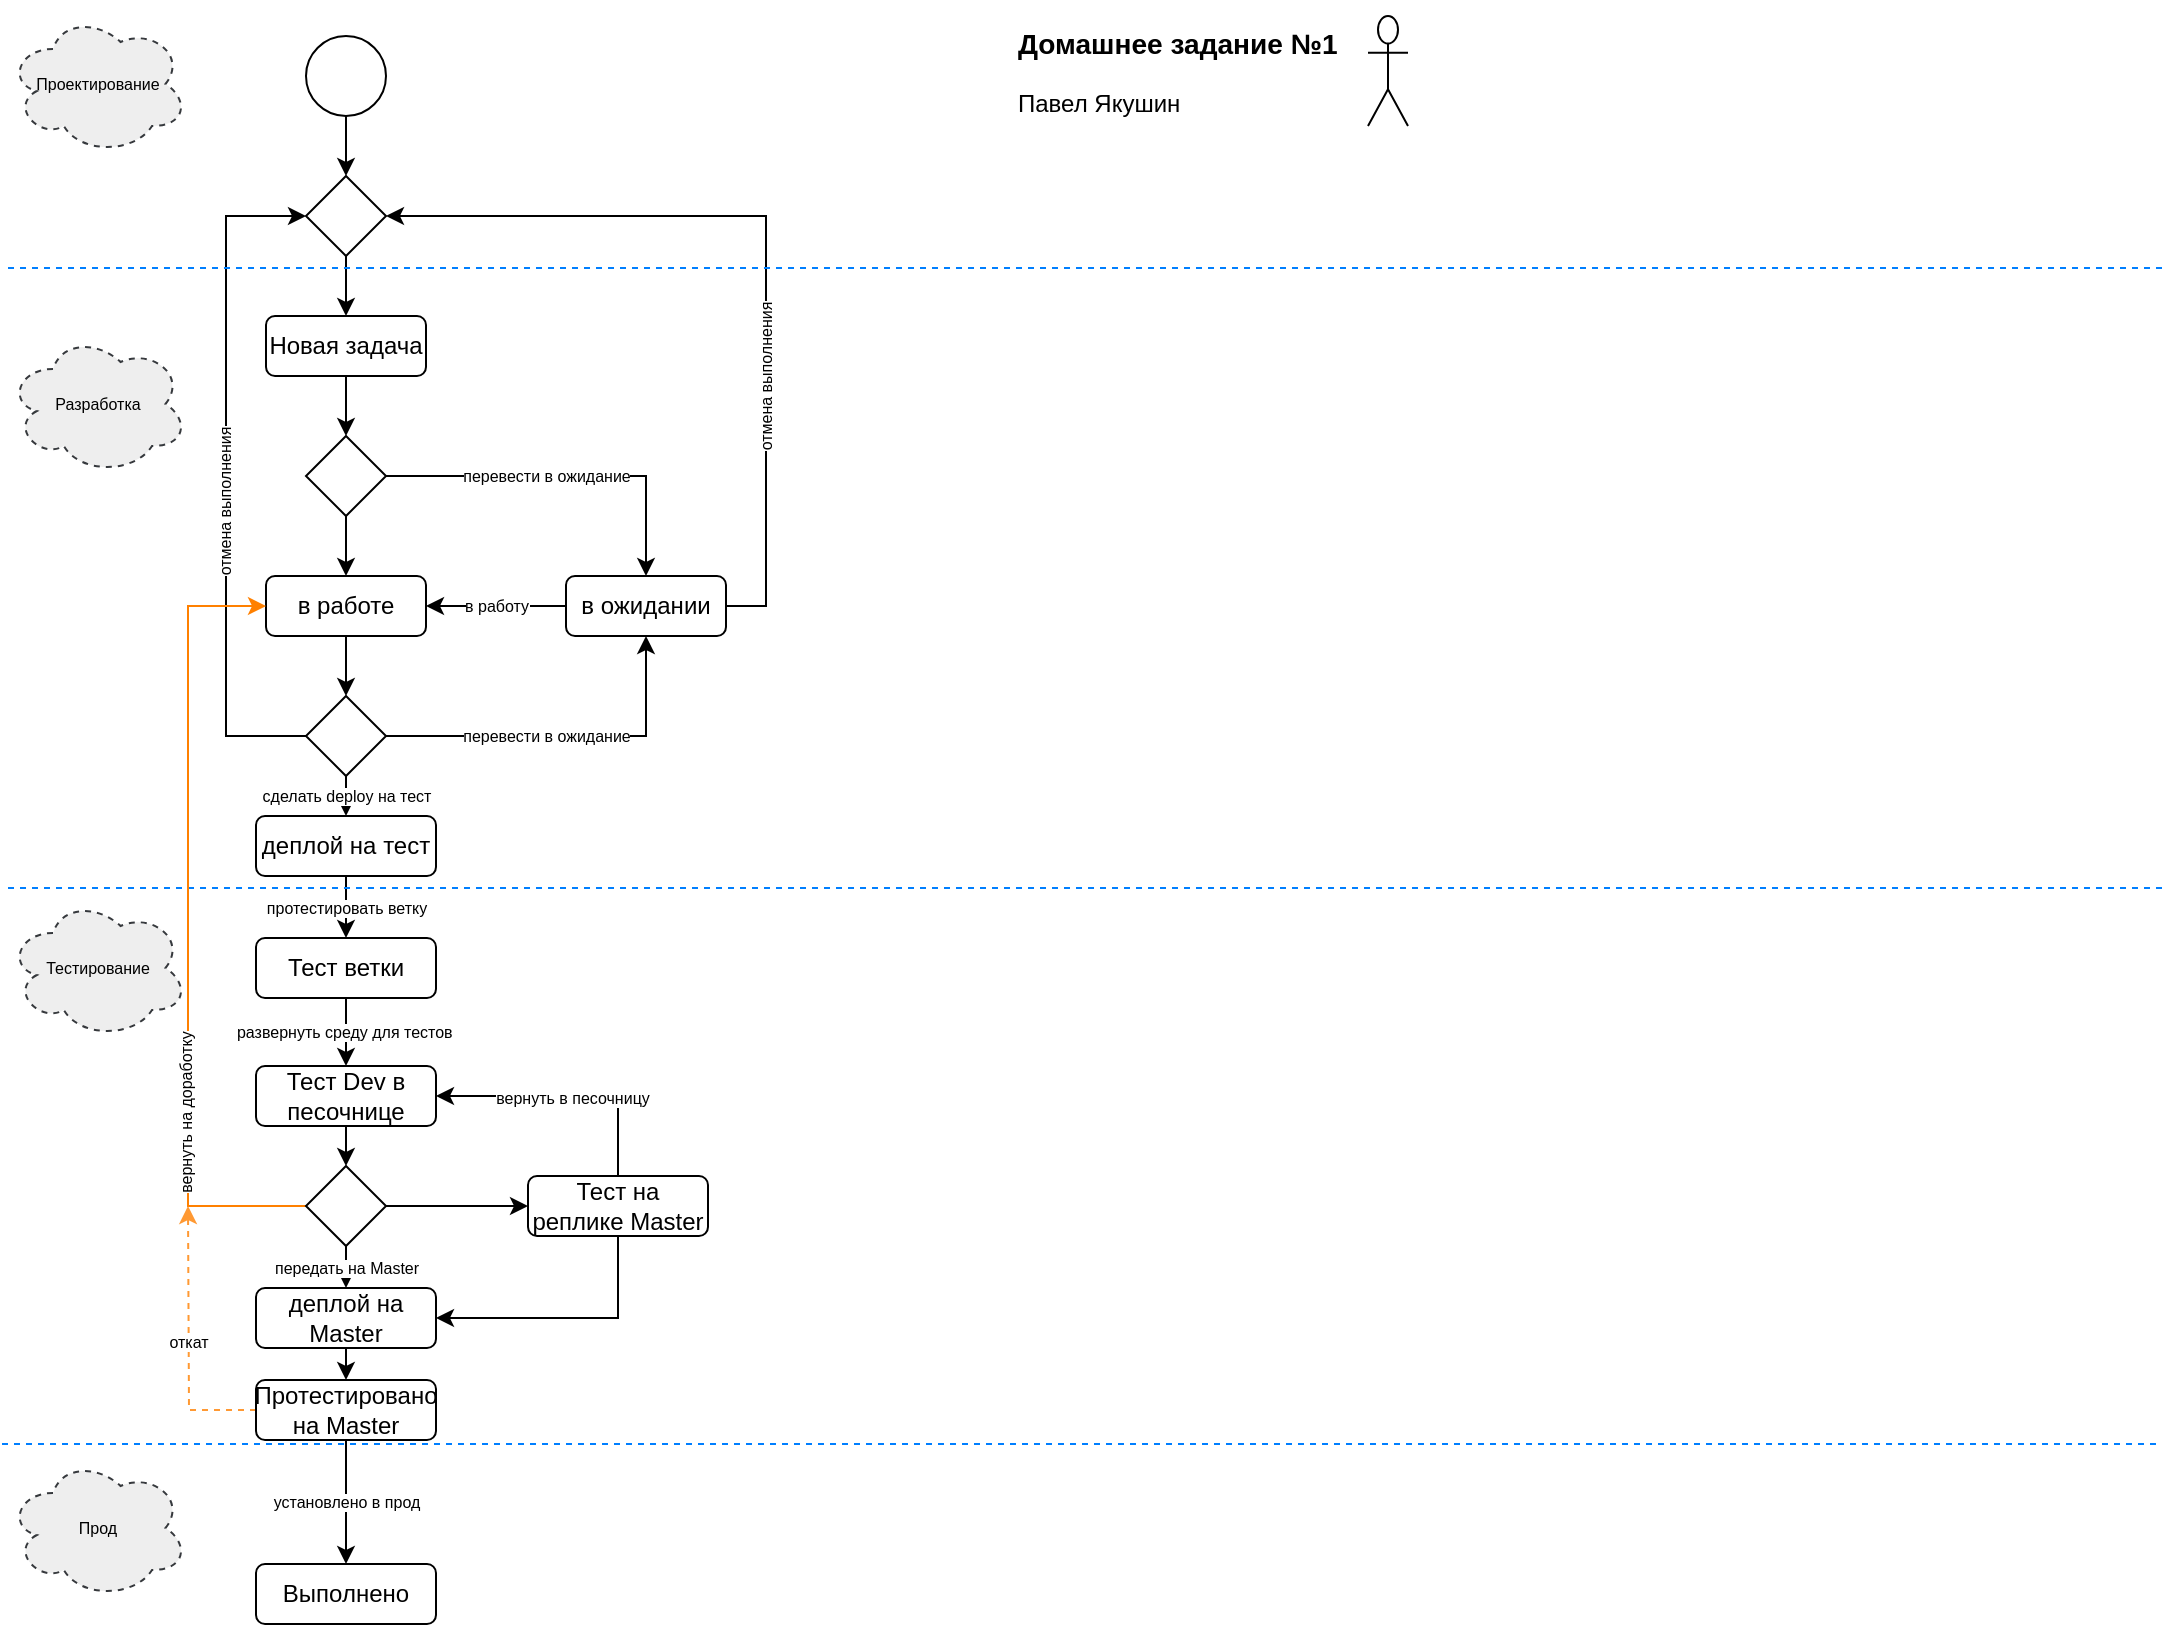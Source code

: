 <mxfile version="20.2.7" type="device"><diagram id="JqH9xFx2tMxpM2VEnvRs" name="Страница 1"><mxGraphModel dx="1718" dy="2047" grid="1" gridSize="10" guides="1" tooltips="1" connect="1" arrows="1" fold="1" page="1" pageScale="1" pageWidth="827" pageHeight="1169" math="0" shadow="0"><root><mxCell id="0"/><mxCell id="1" parent="0"/><mxCell id="brXWPGAup2Tqfl01qgLT-1" value="" style="edgeStyle=orthogonalEdgeStyle;rounded=0;orthogonalLoop=1;jettySize=auto;html=1;" parent="1" source="brXWPGAup2Tqfl01qgLT-2" target="brXWPGAup2Tqfl01qgLT-6" edge="1"><mxGeometry relative="1" as="geometry"/></mxCell><mxCell id="brXWPGAup2Tqfl01qgLT-2" value="" style="ellipse;whiteSpace=wrap;html=1;aspect=fixed;" parent="1" vertex="1"><mxGeometry x="159" y="15" width="40" height="40" as="geometry"/></mxCell><mxCell id="brXWPGAup2Tqfl01qgLT-3" value="" style="edgeStyle=orthogonalEdgeStyle;rounded=0;orthogonalLoop=1;jettySize=auto;html=1;" parent="1" source="brXWPGAup2Tqfl01qgLT-4" target="brXWPGAup2Tqfl01qgLT-12" edge="1"><mxGeometry relative="1" as="geometry"/></mxCell><mxCell id="brXWPGAup2Tqfl01qgLT-4" value="Новая задача" style="rounded=1;whiteSpace=wrap;html=1;" parent="1" vertex="1"><mxGeometry x="139" y="155" width="80" height="30" as="geometry"/></mxCell><mxCell id="brXWPGAup2Tqfl01qgLT-5" value="" style="edgeStyle=orthogonalEdgeStyle;rounded=0;orthogonalLoop=1;jettySize=auto;html=1;" parent="1" source="brXWPGAup2Tqfl01qgLT-6" target="brXWPGAup2Tqfl01qgLT-4" edge="1"><mxGeometry relative="1" as="geometry"/></mxCell><mxCell id="brXWPGAup2Tqfl01qgLT-6" value="" style="rhombus;whiteSpace=wrap;html=1;" parent="1" vertex="1"><mxGeometry x="159" y="85" width="40" height="40" as="geometry"/></mxCell><mxCell id="brXWPGAup2Tqfl01qgLT-7" style="edgeStyle=orthogonalEdgeStyle;rounded=0;orthogonalLoop=1;jettySize=auto;html=1;exitX=1;exitY=0.5;exitDx=0;exitDy=0;" parent="1" source="brXWPGAup2Tqfl01qgLT-12" target="brXWPGAup2Tqfl01qgLT-16" edge="1"><mxGeometry relative="1" as="geometry"/></mxCell><mxCell id="brXWPGAup2Tqfl01qgLT-8" value="перевести в ожидание" style="edgeLabel;html=1;align=center;verticalAlign=middle;resizable=0;points=[];fontSize=8;" parent="brXWPGAup2Tqfl01qgLT-7" vertex="1" connectable="0"><mxGeometry x="-0.179" y="1" relative="1" as="geometry"><mxPoint x="6" y="1" as="offset"/></mxGeometry></mxCell><mxCell id="brXWPGAup2Tqfl01qgLT-9" style="edgeStyle=orthogonalEdgeStyle;rounded=0;orthogonalLoop=1;jettySize=auto;html=1;exitX=0.5;exitY=1;exitDx=0;exitDy=0;entryX=0.5;entryY=0;entryDx=0;entryDy=0;fontSize=8;" parent="1" source="brXWPGAup2Tqfl01qgLT-12" target="brXWPGAup2Tqfl01qgLT-18" edge="1"><mxGeometry relative="1" as="geometry"/></mxCell><mxCell id="brXWPGAup2Tqfl01qgLT-10" style="edgeStyle=orthogonalEdgeStyle;rounded=0;orthogonalLoop=1;jettySize=auto;html=1;exitX=0;exitY=0.5;exitDx=0;exitDy=0;entryX=0;entryY=0.5;entryDx=0;entryDy=0;fontSize=8;" parent="1" source="brXWPGAup2Tqfl01qgLT-21" target="brXWPGAup2Tqfl01qgLT-6" edge="1"><mxGeometry relative="1" as="geometry"><Array as="points"><mxPoint x="119" y="365"/><mxPoint x="119" y="105"/></Array></mxGeometry></mxCell><mxCell id="brXWPGAup2Tqfl01qgLT-11" value="отмена выполнения" style="edgeLabel;html=1;align=center;verticalAlign=middle;resizable=0;points=[];fontSize=8;horizontal=0;" parent="brXWPGAup2Tqfl01qgLT-10" vertex="1" connectable="0"><mxGeometry x="-0.205" relative="1" as="geometry"><mxPoint x="-1" y="-22" as="offset"/></mxGeometry></mxCell><mxCell id="brXWPGAup2Tqfl01qgLT-12" value="" style="rhombus;whiteSpace=wrap;html=1;" parent="1" vertex="1"><mxGeometry x="159" y="215" width="40" height="40" as="geometry"/></mxCell><mxCell id="brXWPGAup2Tqfl01qgLT-13" value="в работу" style="edgeStyle=orthogonalEdgeStyle;rounded=0;orthogonalLoop=1;jettySize=auto;html=1;exitX=0;exitY=0.5;exitDx=0;exitDy=0;entryX=1;entryY=0.5;entryDx=0;entryDy=0;fontSize=8;" parent="1" source="brXWPGAup2Tqfl01qgLT-16" target="brXWPGAup2Tqfl01qgLT-18" edge="1"><mxGeometry relative="1" as="geometry"/></mxCell><mxCell id="brXWPGAup2Tqfl01qgLT-14" style="edgeStyle=orthogonalEdgeStyle;rounded=0;orthogonalLoop=1;jettySize=auto;html=1;exitX=1;exitY=0.5;exitDx=0;exitDy=0;entryX=1;entryY=0.5;entryDx=0;entryDy=0;fontSize=8;" parent="1" source="brXWPGAup2Tqfl01qgLT-16" target="brXWPGAup2Tqfl01qgLT-6" edge="1"><mxGeometry relative="1" as="geometry"/></mxCell><mxCell id="brXWPGAup2Tqfl01qgLT-15" value="отмена выполнения" style="edgeLabel;html=1;align=center;verticalAlign=middle;resizable=0;points=[];fontSize=8;horizontal=0;" parent="brXWPGAup2Tqfl01qgLT-14" vertex="1" connectable="0"><mxGeometry x="-0.335" y="-2" relative="1" as="geometry"><mxPoint x="-2" as="offset"/></mxGeometry></mxCell><mxCell id="brXWPGAup2Tqfl01qgLT-16" value="в ожидании" style="rounded=1;whiteSpace=wrap;html=1;" parent="1" vertex="1"><mxGeometry x="289" y="285" width="80" height="30" as="geometry"/></mxCell><mxCell id="brXWPGAup2Tqfl01qgLT-17" value="" style="edgeStyle=orthogonalEdgeStyle;rounded=0;orthogonalLoop=1;jettySize=auto;html=1;fontSize=8;" parent="1" source="brXWPGAup2Tqfl01qgLT-18" target="brXWPGAup2Tqfl01qgLT-21" edge="1"><mxGeometry relative="1" as="geometry"/></mxCell><mxCell id="brXWPGAup2Tqfl01qgLT-18" value="в работе" style="rounded=1;whiteSpace=wrap;html=1;" parent="1" vertex="1"><mxGeometry x="139" y="285" width="80" height="30" as="geometry"/></mxCell><mxCell id="brXWPGAup2Tqfl01qgLT-19" value="перевести в ожидание" style="edgeStyle=orthogonalEdgeStyle;rounded=0;orthogonalLoop=1;jettySize=auto;html=1;exitX=1;exitY=0.5;exitDx=0;exitDy=0;entryX=0.5;entryY=1;entryDx=0;entryDy=0;fontSize=8;" parent="1" source="brXWPGAup2Tqfl01qgLT-21" target="brXWPGAup2Tqfl01qgLT-16" edge="1"><mxGeometry x="-0.111" relative="1" as="geometry"><mxPoint as="offset"/></mxGeometry></mxCell><mxCell id="brXWPGAup2Tqfl01qgLT-20" value="сделать deploy на тест" style="edgeStyle=orthogonalEdgeStyle;rounded=0;orthogonalLoop=1;jettySize=auto;html=1;exitX=0.5;exitY=1;exitDx=0;exitDy=0;entryX=0.5;entryY=0;entryDx=0;entryDy=0;fontSize=8;strokeColor=#000000;" parent="1" source="brXWPGAup2Tqfl01qgLT-21" target="brXWPGAup2Tqfl01qgLT-25" edge="1"><mxGeometry relative="1" as="geometry"/></mxCell><mxCell id="brXWPGAup2Tqfl01qgLT-21" value="" style="rhombus;whiteSpace=wrap;html=1;" parent="1" vertex="1"><mxGeometry x="159" y="345" width="40" height="40" as="geometry"/></mxCell><mxCell id="brXWPGAup2Tqfl01qgLT-22" value="" style="endArrow=none;dashed=1;html=1;rounded=0;fontSize=8;fillColor=#cce5ff;strokeColor=#007FFF;" parent="1" edge="1"><mxGeometry width="50" height="50" relative="1" as="geometry"><mxPoint x="10" y="131" as="sourcePoint"/><mxPoint x="1090" y="131" as="targetPoint"/></mxGeometry></mxCell><mxCell id="brXWPGAup2Tqfl01qgLT-23" value="Проектирование" style="ellipse;shape=cloud;whiteSpace=wrap;html=1;fontSize=8;dashed=1;fillColor=#eeeeee;strokeColor=#36393d;" parent="1" vertex="1"><mxGeometry x="10" y="4" width="90" height="70" as="geometry"/></mxCell><mxCell id="brXWPGAup2Tqfl01qgLT-24" value="протестировать ветку" style="edgeStyle=orthogonalEdgeStyle;rounded=0;orthogonalLoop=1;jettySize=auto;html=1;exitX=0.5;exitY=1;exitDx=0;exitDy=0;entryX=0.5;entryY=0;entryDx=0;entryDy=0;fontSize=8;strokeColor=#000000;" parent="1" source="brXWPGAup2Tqfl01qgLT-25" target="brXWPGAup2Tqfl01qgLT-32" edge="1"><mxGeometry relative="1" as="geometry"/></mxCell><mxCell id="brXWPGAup2Tqfl01qgLT-25" value="&lt;span style=&quot;font-size: 12px;&quot;&gt;деплой на тест&lt;/span&gt;" style="rounded=1;whiteSpace=wrap;html=1;fontSize=8;" parent="1" vertex="1"><mxGeometry x="134" y="405" width="90" height="30" as="geometry"/></mxCell><mxCell id="brXWPGAup2Tqfl01qgLT-26" value="" style="endArrow=none;dashed=1;html=1;rounded=0;fontSize=8;fillColor=#cce5ff;strokeColor=#007FFF;" parent="1" edge="1"><mxGeometry width="50" height="50" relative="1" as="geometry"><mxPoint x="10" y="441" as="sourcePoint"/><mxPoint x="1090" y="441" as="targetPoint"/></mxGeometry></mxCell><mxCell id="brXWPGAup2Tqfl01qgLT-27" value="Разработка" style="ellipse;shape=cloud;whiteSpace=wrap;html=1;fontSize=8;dashed=1;fillColor=#eeeeee;strokeColor=#36393d;" parent="1" vertex="1"><mxGeometry x="10" y="164" width="90" height="70" as="geometry"/></mxCell><mxCell id="brXWPGAup2Tqfl01qgLT-28" value="Тестирование" style="ellipse;shape=cloud;whiteSpace=wrap;html=1;fontSize=8;dashed=1;fillColor=#eeeeee;strokeColor=#36393d;" parent="1" vertex="1"><mxGeometry x="10" y="446" width="90" height="70" as="geometry"/></mxCell><mxCell id="brXWPGAup2Tqfl01qgLT-29" value="" style="endArrow=none;dashed=1;html=1;rounded=0;fontSize=8;fillColor=#cce5ff;strokeColor=#007FFF;" parent="1" edge="1"><mxGeometry width="50" height="50" relative="1" as="geometry"><mxPoint x="7" y="719" as="sourcePoint"/><mxPoint x="1087" y="719" as="targetPoint"/></mxGeometry></mxCell><mxCell id="brXWPGAup2Tqfl01qgLT-30" value="Прод" style="ellipse;shape=cloud;whiteSpace=wrap;html=1;fontSize=8;dashed=1;fillColor=#eeeeee;strokeColor=#36393d;" parent="1" vertex="1"><mxGeometry x="10" y="726" width="90" height="70" as="geometry"/></mxCell><mxCell id="brXWPGAup2Tqfl01qgLT-31" value="развернуть среду для тестов&amp;nbsp;" style="edgeStyle=orthogonalEdgeStyle;rounded=0;orthogonalLoop=1;jettySize=auto;html=1;exitX=0.5;exitY=1;exitDx=0;exitDy=0;entryX=0.5;entryY=0;entryDx=0;entryDy=0;fontSize=8;strokeColor=#000000;" parent="1" source="brXWPGAup2Tqfl01qgLT-32" target="brXWPGAup2Tqfl01qgLT-34" edge="1"><mxGeometry relative="1" as="geometry"/></mxCell><mxCell id="brXWPGAup2Tqfl01qgLT-32" value="&lt;span style=&quot;font-size: 12px;&quot;&gt;Тест ветки&lt;/span&gt;" style="rounded=1;whiteSpace=wrap;html=1;fontSize=8;" parent="1" vertex="1"><mxGeometry x="134" y="466" width="90" height="30" as="geometry"/></mxCell><mxCell id="brXWPGAup2Tqfl01qgLT-33" style="edgeStyle=orthogonalEdgeStyle;rounded=0;orthogonalLoop=1;jettySize=auto;html=1;exitX=0.5;exitY=1;exitDx=0;exitDy=0;entryX=0.5;entryY=0;entryDx=0;entryDy=0;fontSize=8;strokeColor=#000000;" parent="1" source="brXWPGAup2Tqfl01qgLT-34" target="brXWPGAup2Tqfl01qgLT-39" edge="1"><mxGeometry relative="1" as="geometry"/></mxCell><mxCell id="brXWPGAup2Tqfl01qgLT-34" value="&lt;span style=&quot;font-size: 12px;&quot;&gt;Тест Dev в песочнице&lt;/span&gt;" style="rounded=1;whiteSpace=wrap;html=1;fontSize=8;" parent="1" vertex="1"><mxGeometry x="134" y="530" width="90" height="30" as="geometry"/></mxCell><mxCell id="brXWPGAup2Tqfl01qgLT-35" style="edgeStyle=orthogonalEdgeStyle;rounded=0;orthogonalLoop=1;jettySize=auto;html=1;exitX=0;exitY=0.5;exitDx=0;exitDy=0;entryX=0;entryY=0.5;entryDx=0;entryDy=0;fontSize=8;strokeColor=#FF8000;" parent="1" source="brXWPGAup2Tqfl01qgLT-39" target="brXWPGAup2Tqfl01qgLT-18" edge="1"><mxGeometry relative="1" as="geometry"><Array as="points"><mxPoint x="100" y="600"/><mxPoint x="100" y="300"/></Array></mxGeometry></mxCell><mxCell id="brXWPGAup2Tqfl01qgLT-36" value="вернуть на доработку" style="edgeLabel;html=1;align=center;verticalAlign=middle;resizable=0;points=[];fontSize=8;horizontal=0;" parent="brXWPGAup2Tqfl01qgLT-35" vertex="1" connectable="0"><mxGeometry x="-0.509" y="2" relative="1" as="geometry"><mxPoint x="1" y="-8" as="offset"/></mxGeometry></mxCell><mxCell id="brXWPGAup2Tqfl01qgLT-37" value="передать на Master" style="edgeStyle=orthogonalEdgeStyle;rounded=0;orthogonalLoop=1;jettySize=auto;html=1;exitX=0.5;exitY=1;exitDx=0;exitDy=0;entryX=0.5;entryY=0;entryDx=0;entryDy=0;fontSize=8;strokeColor=#000000;" parent="1" source="brXWPGAup2Tqfl01qgLT-39" target="brXWPGAup2Tqfl01qgLT-41" edge="1"><mxGeometry relative="1" as="geometry"/></mxCell><mxCell id="brXWPGAup2Tqfl01qgLT-38" style="edgeStyle=orthogonalEdgeStyle;rounded=0;orthogonalLoop=1;jettySize=auto;html=1;exitX=1;exitY=0.5;exitDx=0;exitDy=0;entryX=0;entryY=0.5;entryDx=0;entryDy=0;fontSize=8;strokeColor=#000000;" parent="1" source="brXWPGAup2Tqfl01qgLT-39" target="brXWPGAup2Tqfl01qgLT-45" edge="1"><mxGeometry relative="1" as="geometry"/></mxCell><mxCell id="brXWPGAup2Tqfl01qgLT-39" value="" style="rhombus;whiteSpace=wrap;html=1;" parent="1" vertex="1"><mxGeometry x="159" y="580" width="40" height="40" as="geometry"/></mxCell><mxCell id="brXWPGAup2Tqfl01qgLT-40" style="edgeStyle=orthogonalEdgeStyle;rounded=0;orthogonalLoop=1;jettySize=auto;html=1;exitX=0.5;exitY=1;exitDx=0;exitDy=0;entryX=0.5;entryY=0;entryDx=0;entryDy=0;fontSize=8;strokeColor=#000000;" parent="1" source="brXWPGAup2Tqfl01qgLT-41" target="brXWPGAup2Tqfl01qgLT-48" edge="1"><mxGeometry relative="1" as="geometry"/></mxCell><mxCell id="brXWPGAup2Tqfl01qgLT-41" value="&lt;span style=&quot;font-size: 12px;&quot;&gt;деплой на Master&lt;/span&gt;" style="rounded=1;whiteSpace=wrap;html=1;fontSize=8;" parent="1" vertex="1"><mxGeometry x="134" y="641" width="90" height="30" as="geometry"/></mxCell><mxCell id="brXWPGAup2Tqfl01qgLT-42" style="edgeStyle=orthogonalEdgeStyle;rounded=0;orthogonalLoop=1;jettySize=auto;html=1;exitX=0.5;exitY=0;exitDx=0;exitDy=0;entryX=1;entryY=0.5;entryDx=0;entryDy=0;fontSize=8;strokeColor=#000000;" parent="1" source="brXWPGAup2Tqfl01qgLT-45" target="brXWPGAup2Tqfl01qgLT-34" edge="1"><mxGeometry relative="1" as="geometry"/></mxCell><mxCell id="brXWPGAup2Tqfl01qgLT-43" value="вернуть в песочницу" style="edgeLabel;html=1;align=center;verticalAlign=middle;resizable=0;points=[];fontSize=8;" parent="brXWPGAup2Tqfl01qgLT-42" vertex="1" connectable="0"><mxGeometry x="-0.035" y="1" relative="1" as="geometry"><mxPoint as="offset"/></mxGeometry></mxCell><mxCell id="brXWPGAup2Tqfl01qgLT-44" style="edgeStyle=orthogonalEdgeStyle;rounded=0;orthogonalLoop=1;jettySize=auto;html=1;exitX=0.5;exitY=1;exitDx=0;exitDy=0;entryX=1;entryY=0.5;entryDx=0;entryDy=0;fontSize=8;strokeColor=#000000;" parent="1" source="brXWPGAup2Tqfl01qgLT-45" target="brXWPGAup2Tqfl01qgLT-41" edge="1"><mxGeometry relative="1" as="geometry"/></mxCell><mxCell id="brXWPGAup2Tqfl01qgLT-45" value="&lt;span style=&quot;font-size: 12px;&quot;&gt;Тест на реплике Master&lt;/span&gt;" style="rounded=1;whiteSpace=wrap;html=1;fontSize=8;" parent="1" vertex="1"><mxGeometry x="270" y="585" width="90" height="30" as="geometry"/></mxCell><mxCell id="brXWPGAup2Tqfl01qgLT-46" value="установлено в прод" style="edgeStyle=orthogonalEdgeStyle;rounded=0;orthogonalLoop=1;jettySize=auto;html=1;exitX=0.5;exitY=1;exitDx=0;exitDy=0;entryX=0.5;entryY=0;entryDx=0;entryDy=0;fontSize=8;strokeColor=#000000;" parent="1" source="brXWPGAup2Tqfl01qgLT-48" target="brXWPGAup2Tqfl01qgLT-49" edge="1"><mxGeometry relative="1" as="geometry"/></mxCell><mxCell id="brXWPGAup2Tqfl01qgLT-47" value="откат" style="edgeStyle=orthogonalEdgeStyle;rounded=0;orthogonalLoop=1;jettySize=auto;html=1;exitX=0;exitY=0.5;exitDx=0;exitDy=0;fontSize=8;strokeColor=#FF9933;dashed=1;" parent="1" source="brXWPGAup2Tqfl01qgLT-48" edge="1"><mxGeometry relative="1" as="geometry"><mxPoint x="100" y="600" as="targetPoint"/></mxGeometry></mxCell><mxCell id="brXWPGAup2Tqfl01qgLT-48" value="&lt;span style=&quot;font-size: 12px;&quot;&gt;Протестировано&lt;br&gt;на Master&lt;br&gt;&lt;/span&gt;" style="rounded=1;whiteSpace=wrap;html=1;fontSize=8;" parent="1" vertex="1"><mxGeometry x="134" y="687" width="90" height="30" as="geometry"/></mxCell><mxCell id="brXWPGAup2Tqfl01qgLT-49" value="&lt;span style=&quot;font-size: 12px;&quot;&gt;Выполнено&lt;br&gt;&lt;/span&gt;" style="rounded=1;whiteSpace=wrap;html=1;fontSize=8;" parent="1" vertex="1"><mxGeometry x="134" y="779" width="90" height="30" as="geometry"/></mxCell><mxCell id="xdu35ceH48hYSpBiSmg7-2" value="&lt;h3&gt;Домашнее задание №1&lt;/h3&gt;&lt;p&gt;Павел Якушин&lt;/p&gt;" style="text;html=1;strokeColor=none;fillColor=none;spacing=5;spacingTop=-20;whiteSpace=wrap;overflow=hidden;rounded=0;" vertex="1" parent="1"><mxGeometry x="510" y="7" width="190" height="60" as="geometry"/></mxCell><mxCell id="xdu35ceH48hYSpBiSmg7-3" value="" style="shape=umlActor;verticalLabelPosition=bottom;verticalAlign=top;html=1;outlineConnect=0;" vertex="1" parent="1"><mxGeometry x="690" y="5" width="20" height="55" as="geometry"/></mxCell></root></mxGraphModel></diagram></mxfile>